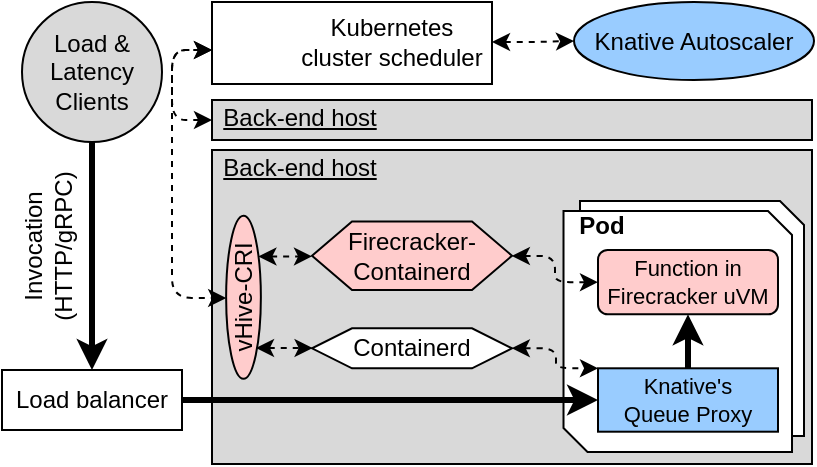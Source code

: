 <mxfile version="13.7.4" type="device" pages="2"><diagram id="d1ab7348-05c3-a1e3-ca4d-12c340fd6b49" name="Page-1"><mxGraphModel dx="943" dy="574" grid="1" gridSize="10" guides="1" tooltips="1" connect="1" arrows="1" fold="1" page="1" pageScale="1" pageWidth="1169" pageHeight="827" background="#ffffff" math="0" shadow="0"><root><mxCell id="0"/><mxCell id="1" parent="0"/><mxCell id="tYLIRd__3y5wK6IkDS0Y-174" value="" style="rounded=0;whiteSpace=wrap;html=1;fillColor=#D9D9D9;" vertex="1" parent="1"><mxGeometry x="400" y="220" width="300" height="157" as="geometry"/></mxCell><mxCell id="4pTi5nma0HLFjRkTe7Xe-12" value="" style="verticalLabelPosition=bottom;verticalAlign=top;html=1;shape=mxgraph.basic.diag_snip_rect;dx=6;fillColor=#FFFFFF;rotation=90;fontStyle=0" vertex="1" parent="1"><mxGeometry x="581.25" y="248.25" width="117.5" height="112" as="geometry"/></mxCell><mxCell id="tYLIRd__3y5wK6IkDS0Y-170" value="" style="rounded=0;whiteSpace=wrap;html=1;" vertex="1" parent="1"><mxGeometry x="400" y="146" width="140" height="41" as="geometry"/></mxCell><mxCell id="tYLIRd__3y5wK6IkDS0Y-167" value="Load balancer" style="rounded=0;whiteSpace=wrap;html=1;" vertex="1" parent="1"><mxGeometry x="295" y="330" width="90" height="30" as="geometry"/></mxCell><mxCell id="tYLIRd__3y5wK6IkDS0Y-163" value="" style="shape=image;verticalLabelPosition=bottom;labelBackgroundColor=#ffffff;verticalAlign=top;aspect=fixed;imageAspect=0;image=https://kubernetes.io/images/favicon.png;" vertex="1" parent="1"><mxGeometry x="400" y="146.5" width="40" height="40" as="geometry"/></mxCell><mxCell id="tYLIRd__3y5wK6IkDS0Y-164" value="Knative Autoscaler" style="ellipse;whiteSpace=wrap;html=1;fillColor=#99CCFF;labelBackgroundColor=none;" vertex="1" parent="1"><mxGeometry x="581" y="146" width="120" height="39" as="geometry"/></mxCell><mxCell id="tYLIRd__3y5wK6IkDS0Y-169" value="Invocation (HTTP/gRPC)" style="text;html=1;strokeColor=none;fillColor=none;align=center;verticalAlign=middle;whiteSpace=wrap;rounded=0;rotation=-90;" vertex="1" parent="1"><mxGeometry x="298" y="258" width="40" height="20" as="geometry"/></mxCell><mxCell id="4pTi5nma0HLFjRkTe7Xe-20" value="" style="edgeStyle=orthogonalEdgeStyle;rounded=1;sketch=0;jumpStyle=none;orthogonalLoop=1;jettySize=auto;html=1;dashed=1;fillColor=#A1A1A1;fontSize=12;fontColor=#FF0000;entryX=0;entryY=0.5;entryDx=0;entryDy=0;startArrow=classic;startFill=1;" edge="1" parent="1" source="tYLIRd__3y5wK6IkDS0Y-171" target="tYLIRd__3y5wK6IkDS0Y-164"><mxGeometry relative="1" as="geometry"><mxPoint x="560" y="166" as="targetPoint"/></mxGeometry></mxCell><mxCell id="tYLIRd__3y5wK6IkDS0Y-171" value="Kubernetes cluster scheduler" style="text;html=1;strokeColor=none;fillColor=none;align=center;verticalAlign=middle;whiteSpace=wrap;rounded=0;" vertex="1" parent="1"><mxGeometry x="440" y="156" width="100" height="20" as="geometry"/></mxCell><mxCell id="4pTi5nma0HLFjRkTe7Xe-36" value="" style="edgeStyle=orthogonalEdgeStyle;rounded=1;sketch=0;jumpStyle=none;orthogonalLoop=1;jettySize=auto;html=1;dashed=1;startArrow=classic;startFill=1;endArrow=classic;endFill=1;strokeWidth=1;fillColor=#A1A1A1;fontSize=12;fontColor=#000000;exitX=0;exitY=0.5;exitDx=0;exitDy=0;" edge="1" parent="1" source="tYLIRd__3y5wK6IkDS0Y-172"><mxGeometry relative="1" as="geometry"><mxPoint x="400" y="170" as="targetPoint"/><Array as="points"><mxPoint x="380" y="205"/><mxPoint x="380" y="170"/></Array></mxGeometry></mxCell><mxCell id="tYLIRd__3y5wK6IkDS0Y-172" value="" style="rounded=0;whiteSpace=wrap;html=1;fillColor=#D9D9D9;" vertex="1" parent="1"><mxGeometry x="400" y="195" width="300" height="20" as="geometry"/></mxCell><mxCell id="tYLIRd__3y5wK6IkDS0Y-175" value="Load &amp;amp; Latency Clients" style="ellipse;whiteSpace=wrap;html=1;aspect=fixed;fillColor=#D9D9D9;" vertex="1" parent="1"><mxGeometry x="305" y="146" width="70" height="70" as="geometry"/></mxCell><mxCell id="tYLIRd__3y5wK6IkDS0Y-178" value="" style="verticalLabelPosition=bottom;verticalAlign=top;html=1;shape=mxgraph.basic.diag_snip_rect;dx=6;fillColor=#FFFFFF;rotation=90;" vertex="1" parent="1"><mxGeometry x="572.63" y="253.63" width="120.5" height="114.25" as="geometry"/></mxCell><mxCell id="4pTi5nma0HLFjRkTe7Xe-11" value="" style="edgeStyle=orthogonalEdgeStyle;rounded=1;orthogonalLoop=1;jettySize=auto;html=1;fillColor=#A1A1A1;fontSize=12;fontColor=#FF0000;entryX=0;entryY=0.5;entryDx=0;entryDy=0;jumpStyle=none;sketch=0;dashed=1;startArrow=classic;startFill=1;" edge="1" parent="1" source="tYLIRd__3y5wK6IkDS0Y-179" target="tYLIRd__3y5wK6IkDS0Y-183"><mxGeometry relative="1" as="geometry"/></mxCell><mxCell id="tYLIRd__3y5wK6IkDS0Y-179" value="Firecracker-Containerd" style="shape=hexagon;perimeter=hexagonPerimeter2;whiteSpace=wrap;html=1;fixedSize=1;fillColor=#FFCCCC;" vertex="1" parent="1"><mxGeometry x="450" y="255.75" width="100" height="34.25" as="geometry"/></mxCell><mxCell id="4pTi5nma0HLFjRkTe7Xe-26" value="" style="edgeStyle=orthogonalEdgeStyle;rounded=1;sketch=0;jumpStyle=none;orthogonalLoop=1;jettySize=auto;html=1;startArrow=classic;startFill=1;endArrow=classic;endFill=1;strokeWidth=1;fillColor=#A1A1A1;fontSize=12;fontColor=#FF0000;entryX=0;entryY=0;entryDx=0;entryDy=0;dashed=1;" edge="1" parent="1" source="tYLIRd__3y5wK6IkDS0Y-180" target="tYLIRd__3y5wK6IkDS0Y-185"><mxGeometry relative="1" as="geometry"><Array as="points"><mxPoint x="572" y="319"/><mxPoint x="572" y="329"/></Array></mxGeometry></mxCell><mxCell id="tYLIRd__3y5wK6IkDS0Y-180" value="&lt;font color=&quot;#000000&quot;&gt;Containerd&lt;/font&gt;" style="shape=hexagon;perimeter=hexagonPerimeter2;whiteSpace=wrap;html=1;fixedSize=1;fillColor=#FFFFFF;fontColor=#FF0000;" vertex="1" parent="1"><mxGeometry x="450" y="309.15" width="100" height="20" as="geometry"/></mxCell><mxCell id="4pTi5nma0HLFjRkTe7Xe-29" value="" style="edgeStyle=orthogonalEdgeStyle;rounded=1;sketch=0;jumpStyle=none;orthogonalLoop=1;jettySize=auto;html=1;dashed=1;startArrow=classic;startFill=1;endArrow=classic;endFill=1;strokeWidth=1;fillColor=#A1A1A1;fontSize=12;fontColor=#FF0000;" edge="1" parent="1" target="tYLIRd__3y5wK6IkDS0Y-180"><mxGeometry relative="1" as="geometry"><mxPoint x="422" y="319" as="sourcePoint"/><Array as="points"><mxPoint x="422" y="319"/></Array></mxGeometry></mxCell><mxCell id="4pTi5nma0HLFjRkTe7Xe-30" value="" style="edgeStyle=orthogonalEdgeStyle;rounded=1;sketch=0;jumpStyle=none;orthogonalLoop=1;jettySize=auto;html=1;dashed=1;startArrow=classic;startFill=1;endArrow=classic;endFill=1;strokeWidth=1;fillColor=#A1A1A1;fontSize=12;fontColor=#FF0000;entryX=0;entryY=0.5;entryDx=0;entryDy=0;exitX=0.751;exitY=0.929;exitDx=0;exitDy=0;exitPerimeter=0;" edge="1" parent="1" source="tYLIRd__3y5wK6IkDS0Y-182" target="tYLIRd__3y5wK6IkDS0Y-179"><mxGeometry relative="1" as="geometry"><Array as="points"/></mxGeometry></mxCell><mxCell id="tYLIRd__3y5wK6IkDS0Y-182" value="vHive-CRI" style="ellipse;whiteSpace=wrap;html=1;rotation=-90;fillColor=#FFCCCC;" vertex="1" parent="1"><mxGeometry x="375" y="285" width="81.5" height="17.37" as="geometry"/></mxCell><mxCell id="tYLIRd__3y5wK6IkDS0Y-183" value="Function in Firecracker uVM" style="rounded=1;whiteSpace=wrap;html=1;fontSize=11;fillColor=#FFCCCC;" vertex="1" parent="1"><mxGeometry x="593" y="270" width="90" height="32.15" as="geometry"/></mxCell><mxCell id="4pTi5nma0HLFjRkTe7Xe-24" value="" style="edgeStyle=orthogonalEdgeStyle;rounded=1;sketch=0;jumpStyle=none;orthogonalLoop=1;jettySize=auto;html=1;strokeWidth=3;fillColor=#A1A1A1;fontSize=12;fontColor=#FF0000;entryX=0.5;entryY=1;entryDx=0;entryDy=0;exitX=0.5;exitY=0;exitDx=0;exitDy=0;endArrow=classic;endFill=1;" edge="1" parent="1" source="tYLIRd__3y5wK6IkDS0Y-185" target="tYLIRd__3y5wK6IkDS0Y-183"><mxGeometry relative="1" as="geometry"><mxPoint x="638" y="310" as="targetPoint"/><Array as="points"><mxPoint x="638" y="325"/><mxPoint x="638" y="325"/></Array></mxGeometry></mxCell><mxCell id="tYLIRd__3y5wK6IkDS0Y-185" value="Knative's&lt;br style=&quot;font-size: 11px;&quot;&gt;Queue Proxy" style="rounded=0;whiteSpace=wrap;html=1;labelBackgroundColor=none;fillColor=#99CCFF;fontSize=11;" vertex="1" parent="1"><mxGeometry x="593" y="329.15" width="90" height="31.7" as="geometry"/></mxCell><mxCell id="4pTi5nma0HLFjRkTe7Xe-2" value="Pod" style="text;html=1;strokeColor=none;fillColor=none;align=center;verticalAlign=middle;whiteSpace=wrap;rounded=0;labelBackgroundColor=none;fontSize=12;fontColor=#000000;fontStyle=1" vertex="1" parent="1"><mxGeometry x="570" y="248" width="50" height="20" as="geometry"/></mxCell><mxCell id="4pTi5nma0HLFjRkTe7Xe-5" value="" style="edgeStyle=orthogonalEdgeStyle;rounded=1;orthogonalLoop=1;jettySize=auto;html=1;fontSize=14;fontColor=#FF0000;entryX=0.5;entryY=0;entryDx=0;entryDy=0;jumpStyle=none;sketch=0;dashed=1;startArrow=classic;startFill=1;" edge="1" parent="1" source="tYLIRd__3y5wK6IkDS0Y-170" target="tYLIRd__3y5wK6IkDS0Y-182"><mxGeometry relative="1" as="geometry"><mxPoint x="390" y="281" as="targetPoint"/><Array as="points"><mxPoint x="380" y="170"/><mxPoint x="380" y="294"/><mxPoint x="407" y="294"/></Array></mxGeometry></mxCell><mxCell id="4pTi5nma0HLFjRkTe7Xe-16" value="" style="edgeStyle=orthogonalEdgeStyle;rounded=0;orthogonalLoop=1;jettySize=auto;html=1;fillColor=#A1A1A1;fontSize=12;fontColor=#FF0000;exitX=1;exitY=0.5;exitDx=0;exitDy=0;strokeWidth=3;entryX=0;entryY=0.5;entryDx=0;entryDy=0;endArrow=classic;endFill=1;" edge="1" parent="1" source="tYLIRd__3y5wK6IkDS0Y-167" target="tYLIRd__3y5wK6IkDS0Y-185"><mxGeometry relative="1" as="geometry"><mxPoint x="580" y="341" as="targetPoint"/><Array as="points"/></mxGeometry></mxCell><mxCell id="4pTi5nma0HLFjRkTe7Xe-31" value="" style="edgeStyle=orthogonalEdgeStyle;rounded=0;orthogonalLoop=1;jettySize=auto;html=1;fillColor=#A1A1A1;fontSize=12;fontColor=#FF0000;exitX=0.5;exitY=1;exitDx=0;exitDy=0;strokeWidth=3;endArrow=classic;endFill=1;entryX=0.5;entryY=0;entryDx=0;entryDy=0;" edge="1" parent="1" source="tYLIRd__3y5wK6IkDS0Y-175" target="tYLIRd__3y5wK6IkDS0Y-167"><mxGeometry relative="1" as="geometry"><mxPoint x="395.0" y="355" as="sourcePoint"/><mxPoint x="340" y="320" as="targetPoint"/><Array as="points"/></mxGeometry></mxCell><mxCell id="4pTi5nma0HLFjRkTe7Xe-33" value="Back-end host" style="text;html=1;strokeColor=none;fillColor=none;align=center;verticalAlign=middle;whiteSpace=wrap;rounded=0;labelBackgroundColor=none;fontSize=12;fontStyle=4" vertex="1" parent="1"><mxGeometry x="399" y="219" width="90" height="20" as="geometry"/></mxCell><mxCell id="4pTi5nma0HLFjRkTe7Xe-34" value="Back-end host" style="text;html=1;strokeColor=none;fillColor=none;align=center;verticalAlign=middle;whiteSpace=wrap;rounded=0;labelBackgroundColor=none;fontSize=12;fontStyle=4" vertex="1" parent="1"><mxGeometry x="399" y="194" width="90" height="20" as="geometry"/></mxCell></root></mxGraphModel></diagram><diagram id="RzMYT8_0PIYHxydV9U3K" name="Page-2"><mxGraphModel dx="1368" dy="833" grid="1" gridSize="10" guides="1" tooltips="1" connect="1" arrows="1" fold="1" page="1" pageScale="1" pageWidth="850" pageHeight="1100" math="0" shadow="0"><root><mxCell id="oxDxLF2ibF7eBrGmIbjC-0"/><mxCell id="oxDxLF2ibF7eBrGmIbjC-1" parent="oxDxLF2ibF7eBrGmIbjC-0"/><mxCell id="oxDxLF2ibF7eBrGmIbjC-2" value="" style="shape=image;verticalLabelPosition=bottom;labelBackgroundColor=#ffffff;verticalAlign=top;aspect=fixed;imageAspect=0;image=https://github.com/ease-lab/vhive/raw/master/docs/figures/vhive_logo.png;" vertex="1" parent="oxDxLF2ibF7eBrGmIbjC-1"><mxGeometry x="110" y="370" width="170" height="170" as="geometry"/></mxCell><mxCell id="oxDxLF2ibF7eBrGmIbjC-3" value="&lt;b style=&quot;box-sizing: inherit; font-size: 23px; text-align: left;&quot;&gt;Open-Source End-to-End Framework for Serverless Experimentation&lt;/b&gt;" style="text;html=1;strokeColor=none;fillColor=none;align=center;verticalAlign=middle;whiteSpace=wrap;rounded=0;labelBackgroundColor=none;fontSize=23;" vertex="1" parent="oxDxLF2ibF7eBrGmIbjC-1"><mxGeometry x="300" y="405" width="420" height="100" as="geometry"/></mxCell></root></mxGraphModel></diagram></mxfile>